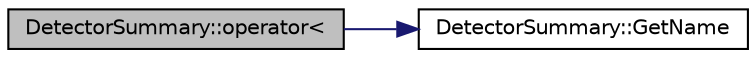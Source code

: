 digraph "DetectorSummary::operator&lt;"
{
  edge [fontname="Helvetica",fontsize="10",labelfontname="Helvetica",labelfontsize="10"];
  node [fontname="Helvetica",fontsize="10",shape=record];
  rankdir="LR";
  Node1 [label="DetectorSummary::operator\<",height=0.2,width=0.4,color="black", fillcolor="grey75", style="filled", fontcolor="black"];
  Node1 -> Node2 [color="midnightblue",fontsize="10",style="solid",fontname="Helvetica"];
  Node2 [label="DetectorSummary::GetName",height=0.2,width=0.4,color="black", fillcolor="white", style="filled",URL="$da/d8d/class_detector_summary.html#a4b4da1a3c62b6ee480c40ded927bc6a9"];
}
